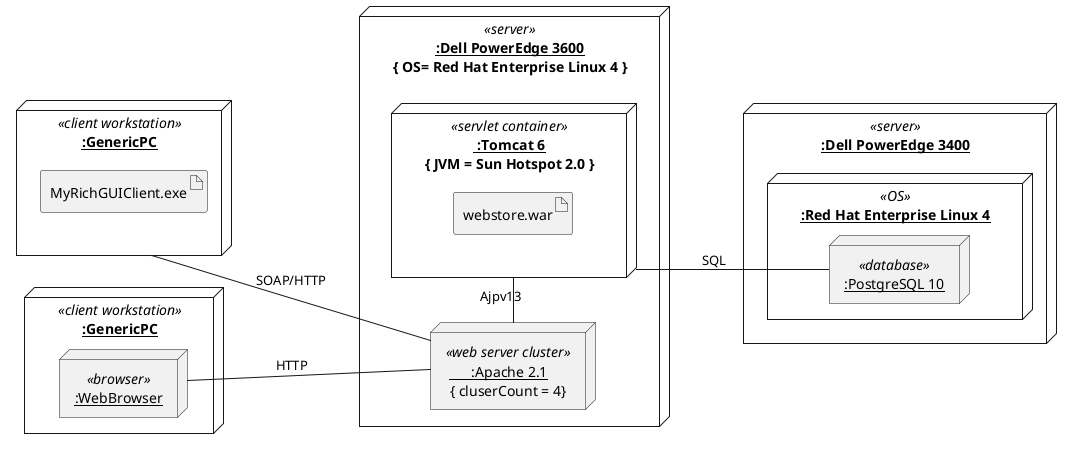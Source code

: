 @startuml F31.1_deploiement
left to right direction
skinparam style strictuml
skinparam BackgroundColor transparent
node "__:GenericPC__" as thick <<client workstation>> {
    artifact "MyRichGUIClient.exe" as app {        
    }
}
node "__:GenericPC__" as thin <<client workstation>> {
    node "<u>:WebBrowser</u>" as browser <<browser>> {        
    }
}

node "__:Dell PowerEdge 3600__\n{ OS= Red Hat Enterprise Linux 4 }" as server <<server>> {
    node "<u>      :Apache 2.1</u>\l{ cluserCount = 4}" as webserver <<web server cluster>>
    node "<u> :Tomcat 6</u>\n{ JVM = Sun Hotspot 2.0 }" as servletContainer <<servlet container>> {
        artifact "webstore.war" as webstore
    }
    webserver-servletContainer : Ajpv13
}

node "<u>:Dell PowerEdge 3400</u>" as dbserver <<server>> {
    node "<u>:Red Hat Enterprise Linux 4</u>" as os <<OS>> {
        node "<u>:PostgreSQL 10</u>" as db <<database>>
    }
}

db -u- servletContainer : SQL
thick -d- webserver : SOAP/HTTP
browser -d- webserver : HTTP
@enduml